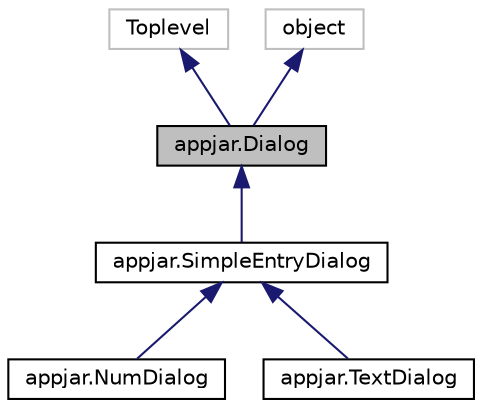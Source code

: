 digraph "appjar.Dialog"
{
  edge [fontname="Helvetica",fontsize="10",labelfontname="Helvetica",labelfontsize="10"];
  node [fontname="Helvetica",fontsize="10",shape=record];
  Node0 [label="appjar.Dialog",height=0.2,width=0.4,color="black", fillcolor="grey75", style="filled", fontcolor="black"];
  Node1 -> Node0 [dir="back",color="midnightblue",fontsize="10",style="solid",fontname="Helvetica"];
  Node1 [label="Toplevel",height=0.2,width=0.4,color="grey75", fillcolor="white", style="filled"];
  Node2 -> Node0 [dir="back",color="midnightblue",fontsize="10",style="solid",fontname="Helvetica"];
  Node2 [label="object",height=0.2,width=0.4,color="grey75", fillcolor="white", style="filled"];
  Node0 -> Node3 [dir="back",color="midnightblue",fontsize="10",style="solid",fontname="Helvetica"];
  Node3 [label="appjar.SimpleEntryDialog",height=0.2,width=0.4,color="black", fillcolor="white", style="filled",URL="$classappjar_1_1_simple_entry_dialog.html"];
  Node3 -> Node4 [dir="back",color="midnightblue",fontsize="10",style="solid",fontname="Helvetica"];
  Node4 [label="appjar.NumDialog",height=0.2,width=0.4,color="black", fillcolor="white", style="filled",URL="$classappjar_1_1_num_dialog.html"];
  Node3 -> Node5 [dir="back",color="midnightblue",fontsize="10",style="solid",fontname="Helvetica"];
  Node5 [label="appjar.TextDialog",height=0.2,width=0.4,color="black", fillcolor="white", style="filled",URL="$classappjar_1_1_text_dialog.html"];
}
